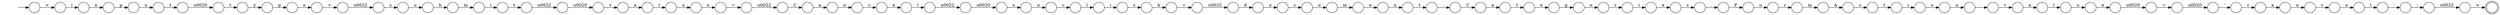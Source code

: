 digraph Automaton {
  rankdir = LR;
  0 [shape=circle,label=""];
  0 -> 2 [label="r"]
  1 [shape=circle,label=""];
  1 -> 79 [label="l"]
  2 [shape=circle,label=""];
  2 -> 91 [label="m"]
  3 [shape=circle,label=""];
  3 -> 39 [label="o"]
  4 [shape=circle,label=""];
  4 -> 89 [label="v"]
  5 [shape=circle,label=""];
  5 -> 58 [label="e"]
  6 [shape=circle,label=""];
  6 -> 87 [label="'"]
  7 [shape=circle,label=""];
  7 -> 76 [label="e"]
  8 [shape=circle,label=""];
  8 -> 47 [label="t"]
  9 [shape=circle,label=""];
  9 -> 16 [label="n"]
  10 [shape=circle,label=""];
  10 -> 33 [label="i"]
  11 [shape=circle,label=""];
  11 -> 92 [label="F"]
  12 [shape=circle,label=""];
  12 -> 56 [label="a"]
  13 [shape=circle,label=""];
  13 -> 41 [label="\u0022"]
  14 [shape=circle,label=""];
  14 -> 95 [label="i"]
  15 [shape=circle,label=""];
  15 -> 60 [label="u"]
  16 [shape=circle,label=""];
  16 -> 61 [label="c"]
  17 [shape=circle,label=""];
  17 -> 52 [label="C"]
  18 [shape=circle,label=""];
  18 -> 84 [label="\u0020"]
  19 [shape=circle,label=""];
  19 -> 5 [label="c"]
  20 [shape=circle,label=""];
  20 -> 36 [label="u"]
  21 [shape=circle,label=""];
  21 -> 62 [label="'"]
  22 [shape=circle,label=""];
  22 -> 4 [label="\u0020"]
  23 [shape=circle,label=""];
  23 -> 45 [label="a"]
  24 [shape=circle,label=""];
  24 -> 86 [label="t"]
  25 [shape=circle,label=""];
  25 -> 17 [label="."]
  26 [shape=circle,label=""];
  26 -> 50 [label="e"]
  27 [shape=circle,label=""];
  27 -> 32 [label="c"]
  28 [shape=circle,label=""];
  28 -> 7 [label="m"]
  29 [shape=circle,label=""];
  29 -> 15 [label="l"]
  30 [shape=circle,label=""];
  30 -> 77 [label="c"]
  31 [shape=circle,label=""];
  31 -> 69 [label="t"]
  32 [shape=circle,label=""];
  32 -> 46 [label="t"]
  33 [shape=circle,label=""];
  33 -> 93 [label="e"]
  34 [shape=circle,label=""];
  34 -> 54 [label=">"]
  35 [shape=circle,label=""];
  35 -> 9 [label="o"]
  36 [shape=circle,label=""];
  36 -> 90 [label="t"]
  37 [shape=circle,label=""];
  37 -> 11 [label="."]
  38 [shape=circle,label=""];
  38 -> 74 [label="\u0022"]
  39 [shape=circle,label=""];
  39 -> 78 [label="c"]
  40 [shape=circle,label=""];
  40 -> 38 [label="l"]
  41 [shape=circle,label=""];
  41 -> 23 [label="C"]
  42 [shape=circle,label=""];
  42 -> 63 [label="."]
  43 [shape=circle,label=""];
  43 -> 8 [label="i"]
  44 [shape=circle,label=""];
  44 -> 13 [label="="]
  45 [shape=circle,label=""];
  45 -> 30 [label="n"]
  46 [shape=circle,label=""];
  46 -> 51 [label="i"]
  47 [shape=circle,label=""];
  47 -> 22 [label="\u0022"]
  48 [shape=circle,label=""];
  48 -> 70 [label="o"]
  49 [shape=circle,label=""];
  49 -> 34 [label="\u0022"]
  50 [shape=circle,label=""];
  50 -> 94 [label="="]
  51 [shape=circle,label=""];
  51 -> 81 [label="o"]
  52 [shape=circle,label=""];
  52 -> 24 [label="a"]
  53 [shape=circle,label=""];
  initial [shape=plaintext,label=""];
  initial -> 53
  53 -> 75 [label="<"]
  54 [shape=doublecircle,label=""];
  55 [shape=circle,label=""];
  55 -> 66 [label="="]
  56 [shape=circle,label=""];
  56 -> 19 [label="n"]
  57 [shape=circle,label=""];
  57 -> 55 [label="k"]
  58 [shape=circle,label=""];
  58 -> 21 [label="l"]
  59 [shape=circle,label=""];
  59 -> 20 [label="p"]
  60 [shape=circle,label=""];
  60 -> 44 [label="e"]
  61 [shape=circle,label=""];
  61 -> 14 [label="l"]
  62 [shape=circle,label=""];
  62 -> 49 [label=";"]
  63 [shape=circle,label=""];
  63 -> 68 [label="v"]
  64 [shape=circle,label=""];
  64 -> 48 [label="g"]
  65 [shape=circle,label=""];
  65 -> 43 [label="m"]
  66 [shape=circle,label=""];
  66 -> 88 [label="\u0022"]
  67 [shape=circle,label=""];
  67 -> 6 [label="\u0020"]
  68 [shape=circle,label=""];
  68 -> 1 [label="a"]
  69 [shape=circle,label=""];
  69 -> 73 [label="y"]
  70 [shape=circle,label=""];
  70 -> 10 [label="r"]
  71 [shape=circle,label=""];
  71 -> 65 [label="b"]
  72 [shape=circle,label=""];
  72 -> 82 [label="s"]
  73 [shape=circle,label=""];
  73 -> 26 [label="p"]
  74 [shape=circle,label=""];
  74 -> 35 [label="\u0020"]
  75 [shape=circle,label=""];
  75 -> 80 [label="i"]
  76 [shape=circle,label=""];
  76 -> 83 [label="n"]
  77 [shape=circle,label=""];
  77 -> 40 [label="e"]
  78 [shape=circle,label=""];
  78 -> 28 [label="u"]
  79 [shape=circle,label=""];
  79 -> 85 [label="u"]
  80 [shape=circle,label=""];
  80 -> 59 [label="n"]
  81 [shape=circle,label=""];
  81 -> 42 [label="n"]
  82 [shape=circle,label=""];
  82 -> 71 [label="u"]
  83 [shape=circle,label=""];
  83 -> 25 [label="t"]
  84 [shape=circle,label=""];
  84 -> 67 [label="="]
  85 [shape=circle,label=""];
  85 -> 18 [label="e"]
  86 [shape=circle,label=""];
  86 -> 64 [label="e"]
  87 [shape=circle,label=""];
  87 -> 12 [label="c"]
  88 [shape=circle,label=""];
  88 -> 3 [label="d"]
  89 [shape=circle,label=""];
  89 -> 29 [label="a"]
  90 [shape=circle,label=""];
  90 -> 31 [label="\u0020"]
  91 [shape=circle,label=""];
  91 -> 27 [label="A"]
  92 [shape=circle,label=""];
  92 -> 0 [label="o"]
  93 [shape=circle,label=""];
  93 -> 37 [label="s"]
  94 [shape=circle,label=""];
  94 -> 72 [label="\u0022"]
  95 [shape=circle,label=""];
  95 -> 57 [label="c"]
}

